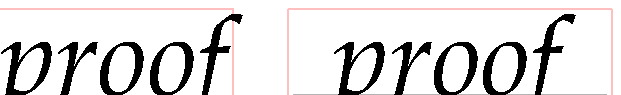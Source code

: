 \documentclass{standalone}
\usepackage{luamplib}
\begin{document}
\begin{mplibcode}
interim bboxmargin := 2;
picture p, pp;
p  = "proof" infont "pplri8r" scaled 4;
pp = image(
draw (left -- 7 right) scaled 14 withcolor .7 white; 
draw p;
draw bbox currentpicture withcolor 3/4[red, white]);
beginfig(1);
draw bbox p withcolor 3/4[red, white];
draw p; 
draw pp shifted 120 right;
endfig;
\end{mplibcode}
\end{document}

